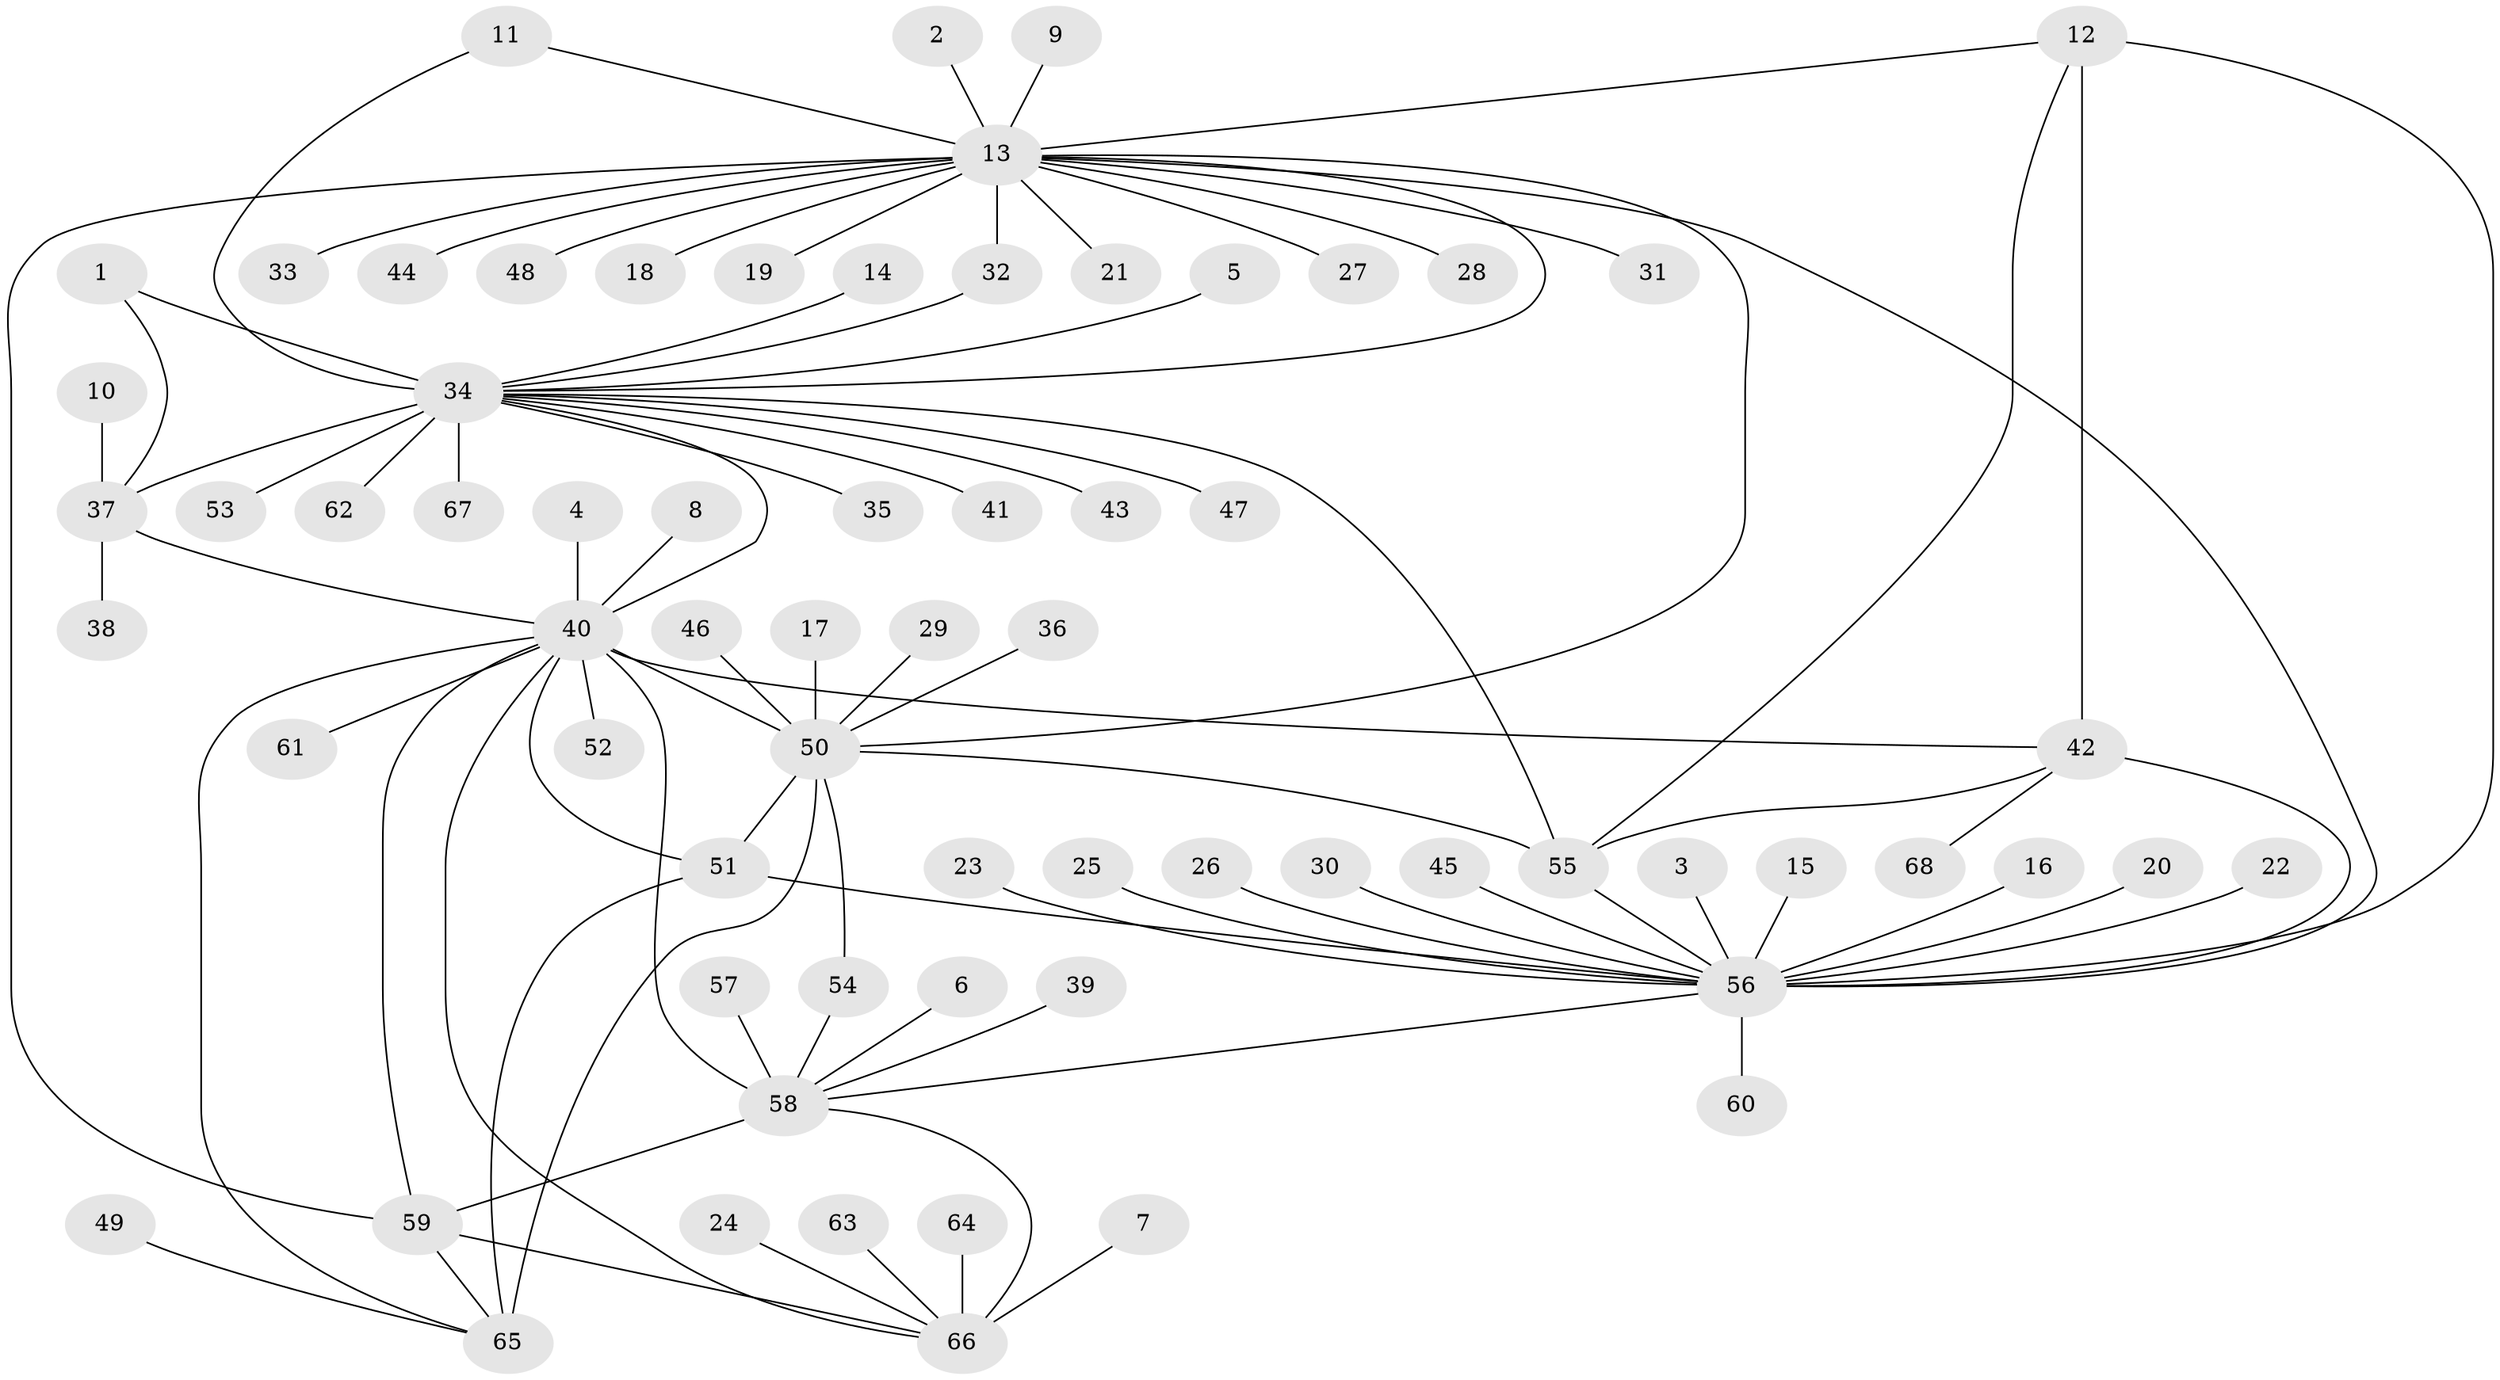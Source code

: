 // original degree distribution, {8: 0.03787878787878788, 6: 0.022727272727272728, 9: 0.03787878787878788, 10: 0.015151515151515152, 7: 0.045454545454545456, 12: 0.022727272727272728, 5: 0.022727272727272728, 18: 0.007575757575757576, 11: 0.007575757575757576, 15: 0.007575757575757576, 1: 0.5909090909090909, 2: 0.14393939393939395, 3: 0.030303030303030304, 4: 0.007575757575757576}
// Generated by graph-tools (version 1.1) at 2025/50/03/09/25 03:50:33]
// undirected, 68 vertices, 90 edges
graph export_dot {
graph [start="1"]
  node [color=gray90,style=filled];
  1;
  2;
  3;
  4;
  5;
  6;
  7;
  8;
  9;
  10;
  11;
  12;
  13;
  14;
  15;
  16;
  17;
  18;
  19;
  20;
  21;
  22;
  23;
  24;
  25;
  26;
  27;
  28;
  29;
  30;
  31;
  32;
  33;
  34;
  35;
  36;
  37;
  38;
  39;
  40;
  41;
  42;
  43;
  44;
  45;
  46;
  47;
  48;
  49;
  50;
  51;
  52;
  53;
  54;
  55;
  56;
  57;
  58;
  59;
  60;
  61;
  62;
  63;
  64;
  65;
  66;
  67;
  68;
  1 -- 34 [weight=4.0];
  1 -- 37 [weight=1.0];
  2 -- 13 [weight=1.0];
  3 -- 56 [weight=1.0];
  4 -- 40 [weight=1.0];
  5 -- 34 [weight=1.0];
  6 -- 58 [weight=1.0];
  7 -- 66 [weight=1.0];
  8 -- 40 [weight=1.0];
  9 -- 13 [weight=1.0];
  10 -- 37 [weight=1.0];
  11 -- 13 [weight=1.0];
  11 -- 34 [weight=1.0];
  12 -- 13 [weight=1.0];
  12 -- 42 [weight=3.0];
  12 -- 55 [weight=1.0];
  12 -- 56 [weight=1.0];
  13 -- 18 [weight=1.0];
  13 -- 19 [weight=1.0];
  13 -- 21 [weight=1.0];
  13 -- 27 [weight=1.0];
  13 -- 28 [weight=1.0];
  13 -- 31 [weight=1.0];
  13 -- 32 [weight=1.0];
  13 -- 33 [weight=1.0];
  13 -- 34 [weight=1.0];
  13 -- 44 [weight=1.0];
  13 -- 48 [weight=1.0];
  13 -- 50 [weight=1.0];
  13 -- 56 [weight=1.0];
  13 -- 59 [weight=2.0];
  14 -- 34 [weight=1.0];
  15 -- 56 [weight=1.0];
  16 -- 56 [weight=1.0];
  17 -- 50 [weight=1.0];
  20 -- 56 [weight=1.0];
  22 -- 56 [weight=1.0];
  23 -- 56 [weight=1.0];
  24 -- 66 [weight=1.0];
  25 -- 56 [weight=1.0];
  26 -- 56 [weight=1.0];
  29 -- 50 [weight=1.0];
  30 -- 56 [weight=1.0];
  32 -- 34 [weight=1.0];
  34 -- 35 [weight=1.0];
  34 -- 37 [weight=4.0];
  34 -- 40 [weight=2.0];
  34 -- 41 [weight=1.0];
  34 -- 43 [weight=1.0];
  34 -- 47 [weight=1.0];
  34 -- 53 [weight=1.0];
  34 -- 55 [weight=1.0];
  34 -- 62 [weight=1.0];
  34 -- 67 [weight=1.0];
  36 -- 50 [weight=1.0];
  37 -- 38 [weight=1.0];
  37 -- 40 [weight=1.0];
  39 -- 58 [weight=1.0];
  40 -- 42 [weight=1.0];
  40 -- 50 [weight=1.0];
  40 -- 51 [weight=1.0];
  40 -- 52 [weight=1.0];
  40 -- 58 [weight=3.0];
  40 -- 59 [weight=1.0];
  40 -- 61 [weight=1.0];
  40 -- 65 [weight=3.0];
  40 -- 66 [weight=1.0];
  42 -- 55 [weight=3.0];
  42 -- 56 [weight=3.0];
  42 -- 68 [weight=1.0];
  45 -- 56 [weight=1.0];
  46 -- 50 [weight=1.0];
  49 -- 65 [weight=1.0];
  50 -- 51 [weight=1.0];
  50 -- 54 [weight=1.0];
  50 -- 55 [weight=1.0];
  50 -- 65 [weight=3.0];
  51 -- 56 [weight=1.0];
  51 -- 65 [weight=3.0];
  54 -- 58 [weight=1.0];
  55 -- 56 [weight=1.0];
  56 -- 58 [weight=1.0];
  56 -- 60 [weight=1.0];
  57 -- 58 [weight=1.0];
  58 -- 59 [weight=3.0];
  58 -- 66 [weight=3.0];
  59 -- 65 [weight=1.0];
  59 -- 66 [weight=1.0];
  63 -- 66 [weight=1.0];
  64 -- 66 [weight=1.0];
}
